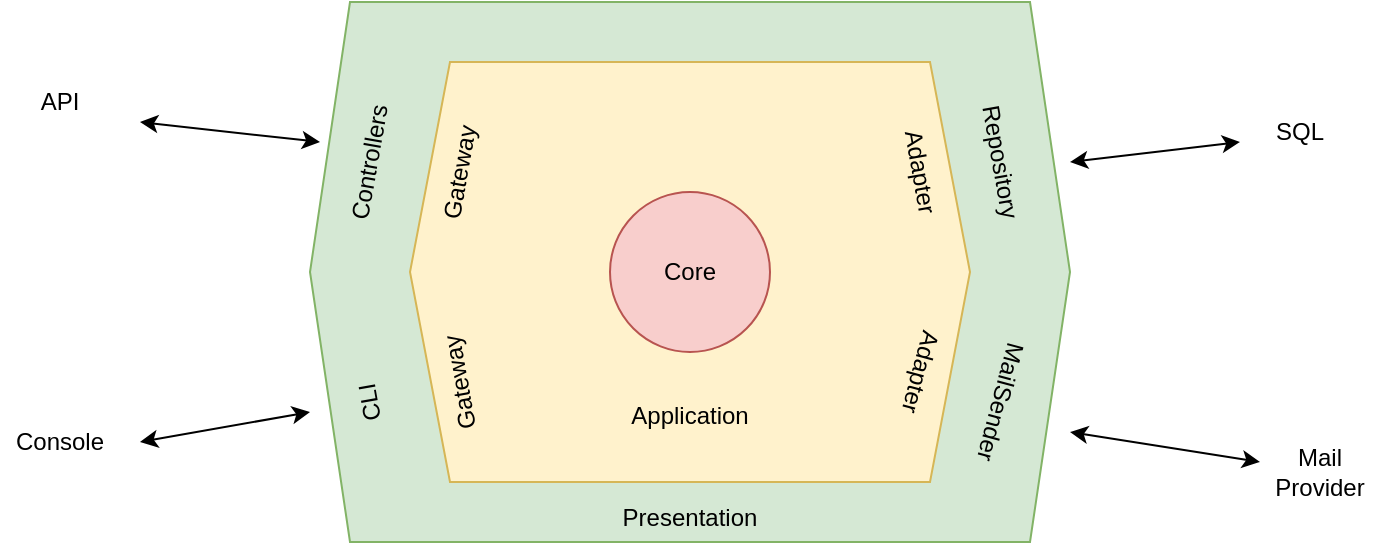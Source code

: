 <mxfile version="28.2.1">
  <diagram name="Page-1" id="zlFko17sdImUNqjG4kf2">
    <mxGraphModel dx="1554" dy="838" grid="1" gridSize="10" guides="1" tooltips="1" connect="1" arrows="1" fold="1" page="1" pageScale="1" pageWidth="850" pageHeight="1100" math="0" shadow="0">
      <root>
        <mxCell id="0" />
        <mxCell id="1" parent="0" />
        <mxCell id="m9KWJFGT1NIk1KBef5jy-8" value="&lt;div&gt;&lt;br&gt;&lt;/div&gt;&lt;div&gt;&lt;br&gt;&lt;/div&gt;&lt;div&gt;&lt;br&gt;&lt;/div&gt;&lt;div&gt;&lt;br&gt;&lt;/div&gt;&lt;div&gt;&lt;br&gt;&lt;/div&gt;&lt;div&gt;&lt;br&gt;&lt;/div&gt;&lt;div&gt;&lt;br&gt;&lt;/div&gt;&lt;div&gt;&lt;br&gt;&lt;/div&gt;&lt;div&gt;&lt;br&gt;&lt;/div&gt;&lt;div&gt;&lt;br&gt;&lt;/div&gt;&lt;div&gt;&lt;br&gt;&lt;/div&gt;&lt;div&gt;&lt;br&gt;&lt;/div&gt;&lt;div&gt;&lt;br&gt;&lt;/div&gt;&lt;div&gt;&lt;br&gt;&lt;/div&gt;&lt;div&gt;&lt;br&gt;&lt;/div&gt;&lt;div&gt;&lt;br&gt;&lt;/div&gt;&lt;div&gt;&lt;br&gt;&lt;/div&gt;&lt;div&gt;Presentation&lt;/div&gt;" style="shape=hexagon;perimeter=hexagonPerimeter2;whiteSpace=wrap;html=1;fixedSize=1;fillColor=#d5e8d4;strokeColor=#82b366;" vertex="1" parent="1">
          <mxGeometry x="235" y="280" width="380" height="270" as="geometry" />
        </mxCell>
        <mxCell id="m9KWJFGT1NIk1KBef5jy-2" value="&lt;div&gt;&lt;br&gt;&lt;/div&gt;&lt;div&gt;&lt;br&gt;&lt;/div&gt;&lt;div&gt;&lt;br&gt;&lt;/div&gt;&lt;div&gt;&lt;br&gt;&lt;/div&gt;&lt;div&gt;&lt;br&gt;&lt;/div&gt;&lt;div&gt;&lt;br&gt;&lt;/div&gt;&lt;div&gt;&lt;br&gt;&lt;/div&gt;&lt;div&gt;&lt;br&gt;&lt;/div&gt;&lt;div&gt;&lt;br&gt;&lt;/div&gt;&lt;div&gt;&lt;br&gt;&lt;/div&gt;&lt;div&gt;Application&lt;/div&gt;" style="shape=hexagon;perimeter=hexagonPerimeter2;whiteSpace=wrap;html=1;fixedSize=1;fillColor=#fff2cc;strokeColor=#d6b656;" vertex="1" parent="1">
          <mxGeometry x="285" y="310" width="280" height="210" as="geometry" />
        </mxCell>
        <mxCell id="m9KWJFGT1NIk1KBef5jy-1" value="Core" style="ellipse;whiteSpace=wrap;html=1;aspect=fixed;fillColor=#f8cecc;strokeColor=#b85450;" vertex="1" parent="1">
          <mxGeometry x="385" y="375" width="80" height="80" as="geometry" />
        </mxCell>
        <mxCell id="m9KWJFGT1NIk1KBef5jy-3" value="&lt;div&gt;Gateway&lt;/div&gt;" style="text;html=1;align=center;verticalAlign=middle;whiteSpace=wrap;rounded=0;rotation=-80;" vertex="1" parent="1">
          <mxGeometry x="280" y="350" width="60" height="30" as="geometry" />
        </mxCell>
        <mxCell id="m9KWJFGT1NIk1KBef5jy-5" value="&lt;div&gt;Gateway&lt;/div&gt;" style="text;html=1;align=center;verticalAlign=middle;whiteSpace=wrap;rounded=0;rotation=-100;" vertex="1" parent="1">
          <mxGeometry x="280" y="455" width="60" height="30" as="geometry" />
        </mxCell>
        <mxCell id="m9KWJFGT1NIk1KBef5jy-6" value="Adapter" style="text;html=1;align=center;verticalAlign=middle;whiteSpace=wrap;rounded=0;rotation=105;" vertex="1" parent="1">
          <mxGeometry x="510" y="450" width="60" height="30" as="geometry" />
        </mxCell>
        <mxCell id="m9KWJFGT1NIk1KBef5jy-7" value="Adapter" style="text;html=1;align=center;verticalAlign=middle;whiteSpace=wrap;rounded=0;rotation=80;" vertex="1" parent="1">
          <mxGeometry x="510" y="350" width="60" height="30" as="geometry" />
        </mxCell>
        <mxCell id="m9KWJFGT1NIk1KBef5jy-9" value="Controllers" style="text;html=1;align=center;verticalAlign=middle;whiteSpace=wrap;rounded=0;rotation=-80;" vertex="1" parent="1">
          <mxGeometry x="235" y="345" width="60" height="30" as="geometry" />
        </mxCell>
        <mxCell id="m9KWJFGT1NIk1KBef5jy-11" value="CLI" style="text;html=1;align=center;verticalAlign=middle;whiteSpace=wrap;rounded=0;rotation=-100;" vertex="1" parent="1">
          <mxGeometry x="235" y="465" width="60" height="30" as="geometry" />
        </mxCell>
        <mxCell id="m9KWJFGT1NIk1KBef5jy-12" value="Repository" style="text;html=1;align=center;verticalAlign=middle;whiteSpace=wrap;rounded=0;rotation=80;" vertex="1" parent="1">
          <mxGeometry x="550" y="345" width="60" height="30" as="geometry" />
        </mxCell>
        <mxCell id="m9KWJFGT1NIk1KBef5jy-13" value="MailSender" style="text;html=1;align=center;verticalAlign=middle;whiteSpace=wrap;rounded=0;rotation=105;" vertex="1" parent="1">
          <mxGeometry x="550" y="465" width="60" height="30" as="geometry" />
        </mxCell>
        <mxCell id="m9KWJFGT1NIk1KBef5jy-14" value="" style="endArrow=classic;startArrow=classic;html=1;rounded=0;" edge="1" parent="1">
          <mxGeometry width="50" height="50" relative="1" as="geometry">
            <mxPoint x="615" y="495" as="sourcePoint" />
            <mxPoint x="710" y="510" as="targetPoint" />
          </mxGeometry>
        </mxCell>
        <mxCell id="m9KWJFGT1NIk1KBef5jy-15" value="" style="endArrow=classic;startArrow=classic;html=1;rounded=0;" edge="1" parent="1">
          <mxGeometry width="50" height="50" relative="1" as="geometry">
            <mxPoint x="615" y="360" as="sourcePoint" />
            <mxPoint x="700" y="350" as="targetPoint" />
          </mxGeometry>
        </mxCell>
        <mxCell id="m9KWJFGT1NIk1KBef5jy-16" value="SQL" style="text;html=1;align=center;verticalAlign=middle;whiteSpace=wrap;rounded=0;" vertex="1" parent="1">
          <mxGeometry x="700" y="330" width="60" height="30" as="geometry" />
        </mxCell>
        <mxCell id="m9KWJFGT1NIk1KBef5jy-17" value="Mail Provider" style="text;html=1;align=center;verticalAlign=middle;whiteSpace=wrap;rounded=0;" vertex="1" parent="1">
          <mxGeometry x="710" y="500" width="60" height="30" as="geometry" />
        </mxCell>
        <mxCell id="m9KWJFGT1NIk1KBef5jy-18" value="" style="endArrow=classic;startArrow=classic;html=1;rounded=0;" edge="1" parent="1">
          <mxGeometry width="50" height="50" relative="1" as="geometry">
            <mxPoint x="150" y="340" as="sourcePoint" />
            <mxPoint x="240" y="350" as="targetPoint" />
          </mxGeometry>
        </mxCell>
        <mxCell id="m9KWJFGT1NIk1KBef5jy-19" value="" style="endArrow=classic;startArrow=classic;html=1;rounded=0;" edge="1" parent="1">
          <mxGeometry width="50" height="50" relative="1" as="geometry">
            <mxPoint x="150" y="500" as="sourcePoint" />
            <mxPoint x="235" y="485" as="targetPoint" />
          </mxGeometry>
        </mxCell>
        <mxCell id="m9KWJFGT1NIk1KBef5jy-20" value="Console" style="text;html=1;align=center;verticalAlign=middle;whiteSpace=wrap;rounded=0;" vertex="1" parent="1">
          <mxGeometry x="80" y="485" width="60" height="30" as="geometry" />
        </mxCell>
        <mxCell id="m9KWJFGT1NIk1KBef5jy-21" value="API" style="text;html=1;align=center;verticalAlign=middle;whiteSpace=wrap;rounded=0;" vertex="1" parent="1">
          <mxGeometry x="80" y="315" width="60" height="30" as="geometry" />
        </mxCell>
      </root>
    </mxGraphModel>
  </diagram>
</mxfile>
